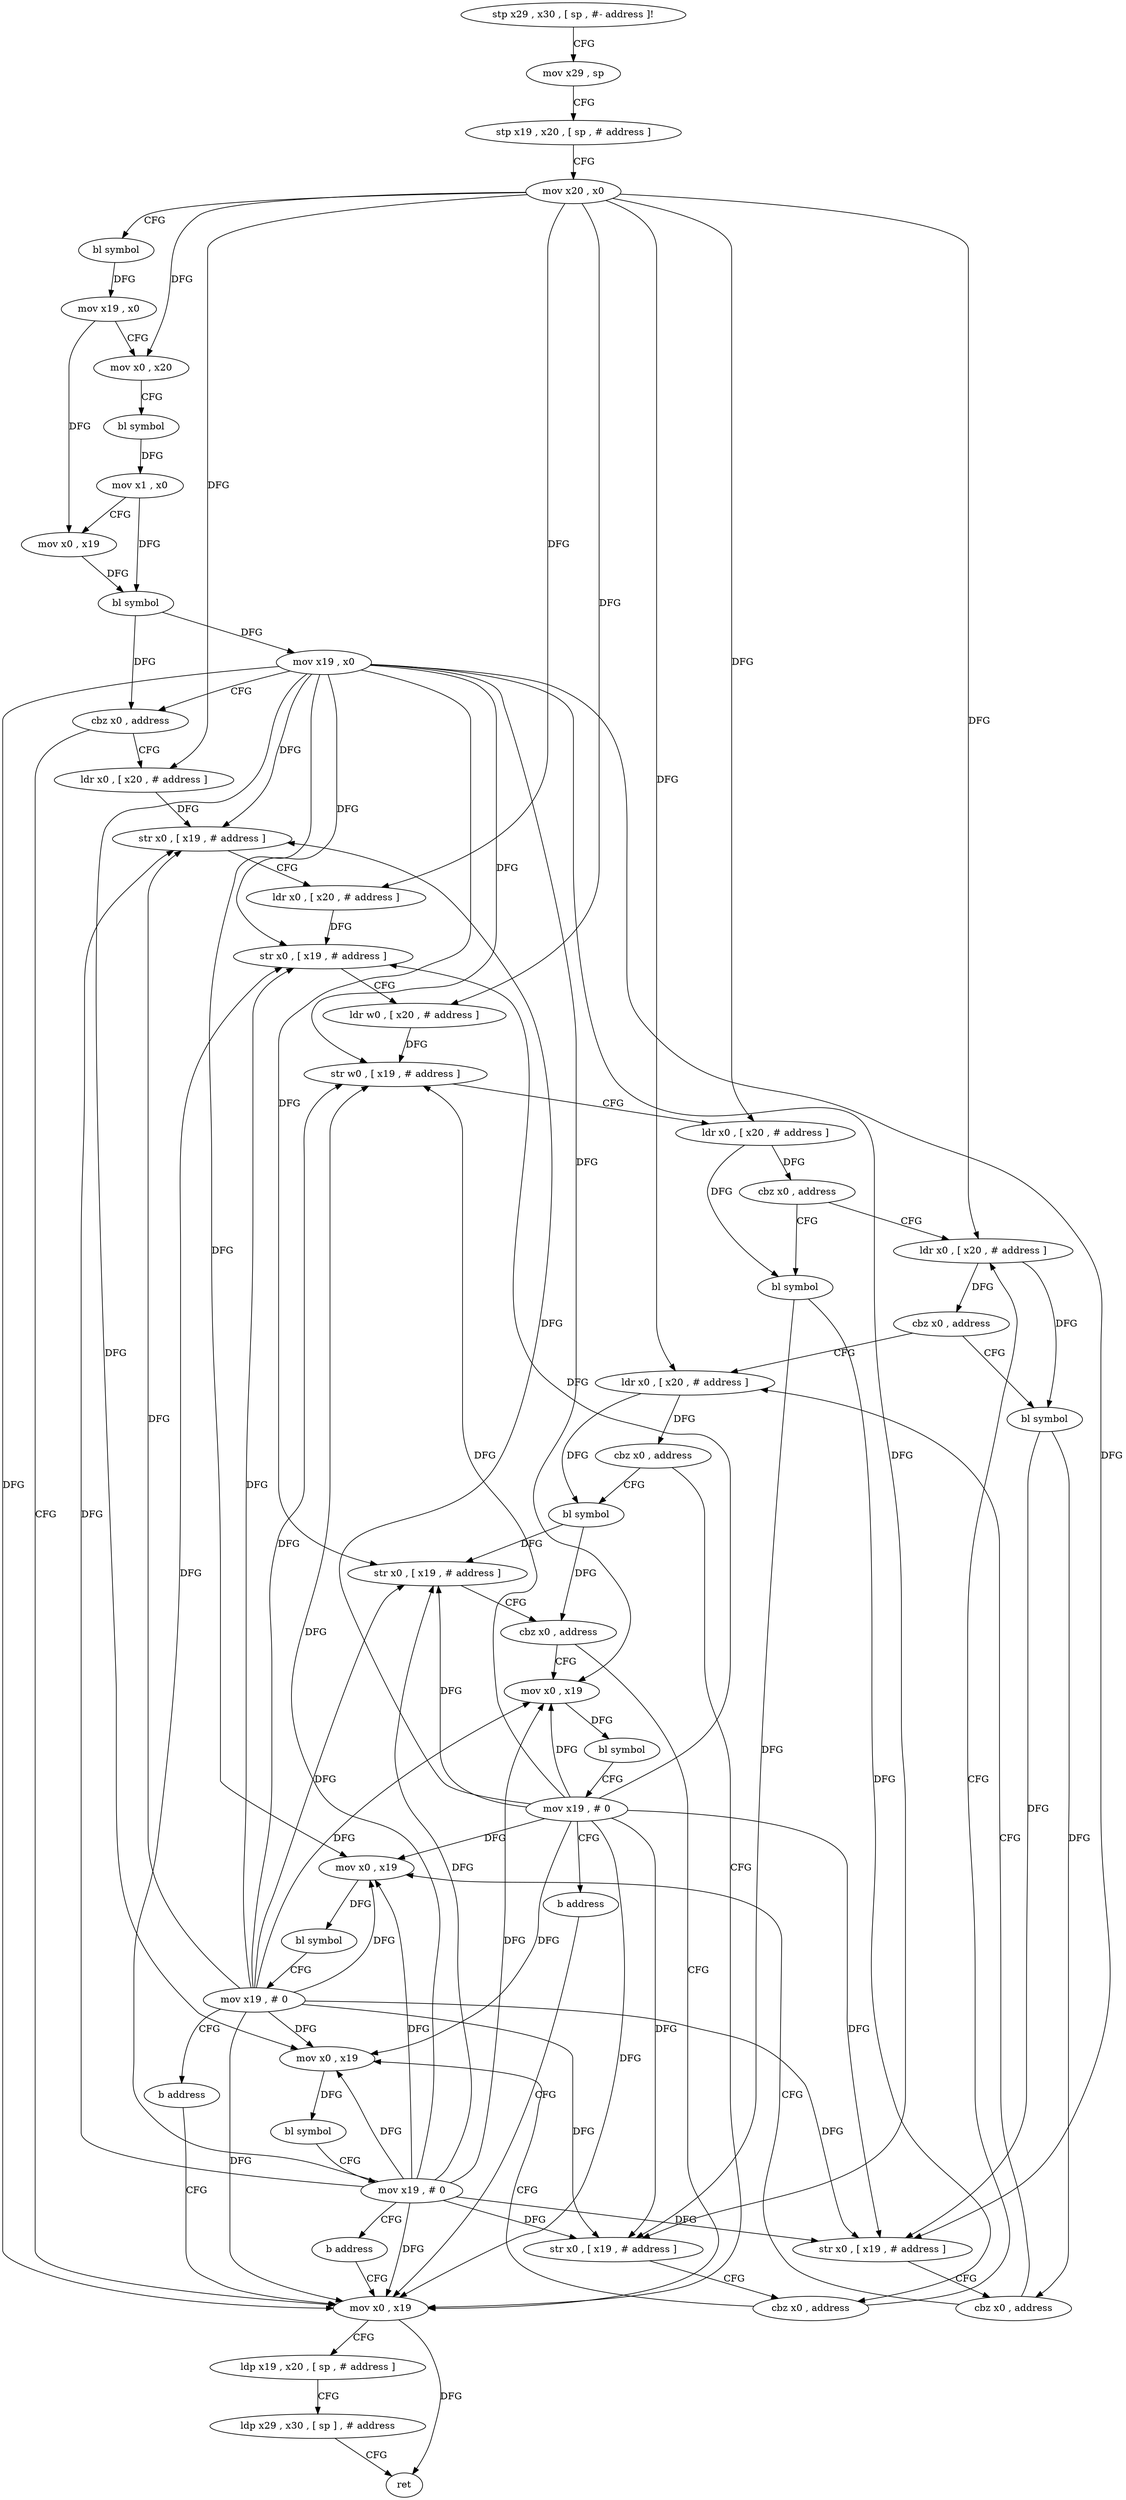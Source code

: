 digraph "func" {
"84276" [label = "stp x29 , x30 , [ sp , #- address ]!" ]
"84280" [label = "mov x29 , sp" ]
"84284" [label = "stp x19 , x20 , [ sp , # address ]" ]
"84288" [label = "mov x20 , x0" ]
"84292" [label = "bl symbol" ]
"84296" [label = "mov x19 , x0" ]
"84300" [label = "mov x0 , x20" ]
"84304" [label = "bl symbol" ]
"84308" [label = "mov x1 , x0" ]
"84312" [label = "mov x0 , x19" ]
"84316" [label = "bl symbol" ]
"84320" [label = "mov x19 , x0" ]
"84324" [label = "cbz x0 , address" ]
"84412" [label = "mov x0 , x19" ]
"84328" [label = "ldr x0 , [ x20 , # address ]" ]
"84416" [label = "ldp x19 , x20 , [ sp , # address ]" ]
"84420" [label = "ldp x29 , x30 , [ sp ] , # address" ]
"84424" [label = "ret" ]
"84332" [label = "str x0 , [ x19 , # address ]" ]
"84336" [label = "ldr x0 , [ x20 , # address ]" ]
"84340" [label = "str x0 , [ x19 , # address ]" ]
"84344" [label = "ldr w0 , [ x20 , # address ]" ]
"84348" [label = "str w0 , [ x19 , # address ]" ]
"84352" [label = "ldr x0 , [ x20 , # address ]" ]
"84356" [label = "cbz x0 , address" ]
"84372" [label = "ldr x0 , [ x20 , # address ]" ]
"84360" [label = "bl symbol" ]
"84376" [label = "cbz x0 , address" ]
"84392" [label = "ldr x0 , [ x20 , # address ]" ]
"84380" [label = "bl symbol" ]
"84364" [label = "str x0 , [ x19 , # address ]" ]
"84368" [label = "cbz x0 , address" ]
"84428" [label = "mov x0 , x19" ]
"84396" [label = "cbz x0 , address" ]
"84400" [label = "bl symbol" ]
"84384" [label = "str x0 , [ x19 , # address ]" ]
"84388" [label = "cbz x0 , address" ]
"84444" [label = "mov x0 , x19" ]
"84432" [label = "bl symbol" ]
"84436" [label = "mov x19 , # 0" ]
"84440" [label = "b address" ]
"84404" [label = "str x0 , [ x19 , # address ]" ]
"84408" [label = "cbz x0 , address" ]
"84460" [label = "mov x0 , x19" ]
"84448" [label = "bl symbol" ]
"84452" [label = "mov x19 , # 0" ]
"84456" [label = "b address" ]
"84464" [label = "bl symbol" ]
"84468" [label = "mov x19 , # 0" ]
"84472" [label = "b address" ]
"84276" -> "84280" [ label = "CFG" ]
"84280" -> "84284" [ label = "CFG" ]
"84284" -> "84288" [ label = "CFG" ]
"84288" -> "84292" [ label = "CFG" ]
"84288" -> "84300" [ label = "DFG" ]
"84288" -> "84328" [ label = "DFG" ]
"84288" -> "84336" [ label = "DFG" ]
"84288" -> "84344" [ label = "DFG" ]
"84288" -> "84352" [ label = "DFG" ]
"84288" -> "84372" [ label = "DFG" ]
"84288" -> "84392" [ label = "DFG" ]
"84292" -> "84296" [ label = "DFG" ]
"84296" -> "84300" [ label = "CFG" ]
"84296" -> "84312" [ label = "DFG" ]
"84300" -> "84304" [ label = "CFG" ]
"84304" -> "84308" [ label = "DFG" ]
"84308" -> "84312" [ label = "CFG" ]
"84308" -> "84316" [ label = "DFG" ]
"84312" -> "84316" [ label = "DFG" ]
"84316" -> "84320" [ label = "DFG" ]
"84316" -> "84324" [ label = "DFG" ]
"84320" -> "84324" [ label = "CFG" ]
"84320" -> "84412" [ label = "DFG" ]
"84320" -> "84332" [ label = "DFG" ]
"84320" -> "84340" [ label = "DFG" ]
"84320" -> "84348" [ label = "DFG" ]
"84320" -> "84364" [ label = "DFG" ]
"84320" -> "84384" [ label = "DFG" ]
"84320" -> "84428" [ label = "DFG" ]
"84320" -> "84404" [ label = "DFG" ]
"84320" -> "84444" [ label = "DFG" ]
"84320" -> "84460" [ label = "DFG" ]
"84324" -> "84412" [ label = "CFG" ]
"84324" -> "84328" [ label = "CFG" ]
"84412" -> "84416" [ label = "CFG" ]
"84412" -> "84424" [ label = "DFG" ]
"84328" -> "84332" [ label = "DFG" ]
"84416" -> "84420" [ label = "CFG" ]
"84420" -> "84424" [ label = "CFG" ]
"84332" -> "84336" [ label = "CFG" ]
"84336" -> "84340" [ label = "DFG" ]
"84340" -> "84344" [ label = "CFG" ]
"84344" -> "84348" [ label = "DFG" ]
"84348" -> "84352" [ label = "CFG" ]
"84352" -> "84356" [ label = "DFG" ]
"84352" -> "84360" [ label = "DFG" ]
"84356" -> "84372" [ label = "CFG" ]
"84356" -> "84360" [ label = "CFG" ]
"84372" -> "84376" [ label = "DFG" ]
"84372" -> "84380" [ label = "DFG" ]
"84360" -> "84364" [ label = "DFG" ]
"84360" -> "84368" [ label = "DFG" ]
"84376" -> "84392" [ label = "CFG" ]
"84376" -> "84380" [ label = "CFG" ]
"84392" -> "84396" [ label = "DFG" ]
"84392" -> "84400" [ label = "DFG" ]
"84380" -> "84384" [ label = "DFG" ]
"84380" -> "84388" [ label = "DFG" ]
"84364" -> "84368" [ label = "CFG" ]
"84368" -> "84428" [ label = "CFG" ]
"84368" -> "84372" [ label = "CFG" ]
"84428" -> "84432" [ label = "DFG" ]
"84396" -> "84412" [ label = "CFG" ]
"84396" -> "84400" [ label = "CFG" ]
"84400" -> "84404" [ label = "DFG" ]
"84400" -> "84408" [ label = "DFG" ]
"84384" -> "84388" [ label = "CFG" ]
"84388" -> "84444" [ label = "CFG" ]
"84388" -> "84392" [ label = "CFG" ]
"84444" -> "84448" [ label = "DFG" ]
"84432" -> "84436" [ label = "CFG" ]
"84436" -> "84440" [ label = "CFG" ]
"84436" -> "84412" [ label = "DFG" ]
"84436" -> "84428" [ label = "DFG" ]
"84436" -> "84332" [ label = "DFG" ]
"84436" -> "84340" [ label = "DFG" ]
"84436" -> "84348" [ label = "DFG" ]
"84436" -> "84364" [ label = "DFG" ]
"84436" -> "84384" [ label = "DFG" ]
"84436" -> "84404" [ label = "DFG" ]
"84436" -> "84444" [ label = "DFG" ]
"84436" -> "84460" [ label = "DFG" ]
"84440" -> "84412" [ label = "CFG" ]
"84404" -> "84408" [ label = "CFG" ]
"84408" -> "84460" [ label = "CFG" ]
"84408" -> "84412" [ label = "CFG" ]
"84460" -> "84464" [ label = "DFG" ]
"84448" -> "84452" [ label = "CFG" ]
"84452" -> "84456" [ label = "CFG" ]
"84452" -> "84412" [ label = "DFG" ]
"84452" -> "84428" [ label = "DFG" ]
"84452" -> "84444" [ label = "DFG" ]
"84452" -> "84332" [ label = "DFG" ]
"84452" -> "84340" [ label = "DFG" ]
"84452" -> "84348" [ label = "DFG" ]
"84452" -> "84364" [ label = "DFG" ]
"84452" -> "84384" [ label = "DFG" ]
"84452" -> "84404" [ label = "DFG" ]
"84452" -> "84460" [ label = "DFG" ]
"84456" -> "84412" [ label = "CFG" ]
"84464" -> "84468" [ label = "CFG" ]
"84468" -> "84472" [ label = "CFG" ]
"84468" -> "84412" [ label = "DFG" ]
"84468" -> "84428" [ label = "DFG" ]
"84468" -> "84444" [ label = "DFG" ]
"84468" -> "84460" [ label = "DFG" ]
"84468" -> "84332" [ label = "DFG" ]
"84468" -> "84340" [ label = "DFG" ]
"84468" -> "84348" [ label = "DFG" ]
"84468" -> "84364" [ label = "DFG" ]
"84468" -> "84384" [ label = "DFG" ]
"84468" -> "84404" [ label = "DFG" ]
"84472" -> "84412" [ label = "CFG" ]
}
